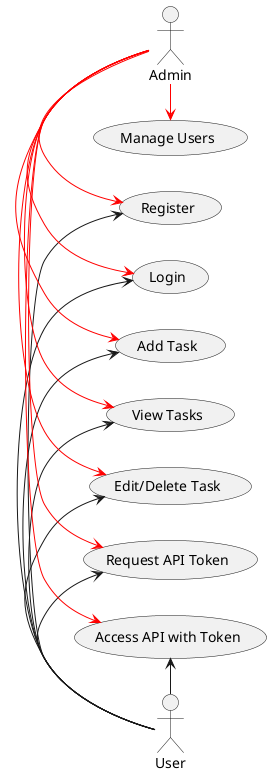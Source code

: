 @startuml
left to right direction
actor "User" as U
actor "Admin" as A

usecase "Register" as UC1
usecase "Login" as UC2
usecase "Add Task" as UC3
usecase "View Tasks" as UC4
usecase "Edit/Delete Task" as UC5
usecase "Request API Token" as UC6
usecase "Access API with Token" as UC7
usecase "Manage Users" as UC8

U -left-> UC1
U -left-> UC2
U -left-> UC3
U -left-> UC4
U -left-> UC5
U -left-> UC6
U -left-> UC7

A -right[#red]-> UC1
A -right[#red]-> UC2
A -right[#red]-> UC3
A -right[#red]-> UC4
A -right[#red]-> UC5
A -right[#red]-> UC6
A -right[#red]-> UC7
A -right[#red]-> UC8

together {
  usecase "Register" as UC1
  usecase "Login" as UC2
}

together {
  usecase "Add Task" as UC3
  usecase "View Tasks" as UC4
  usecase "Edit/Delete Task" as UC5
}

together {
  usecase "Request API Token" as UC6
  usecase "Access API with Token" as UC7
}


@enduml
